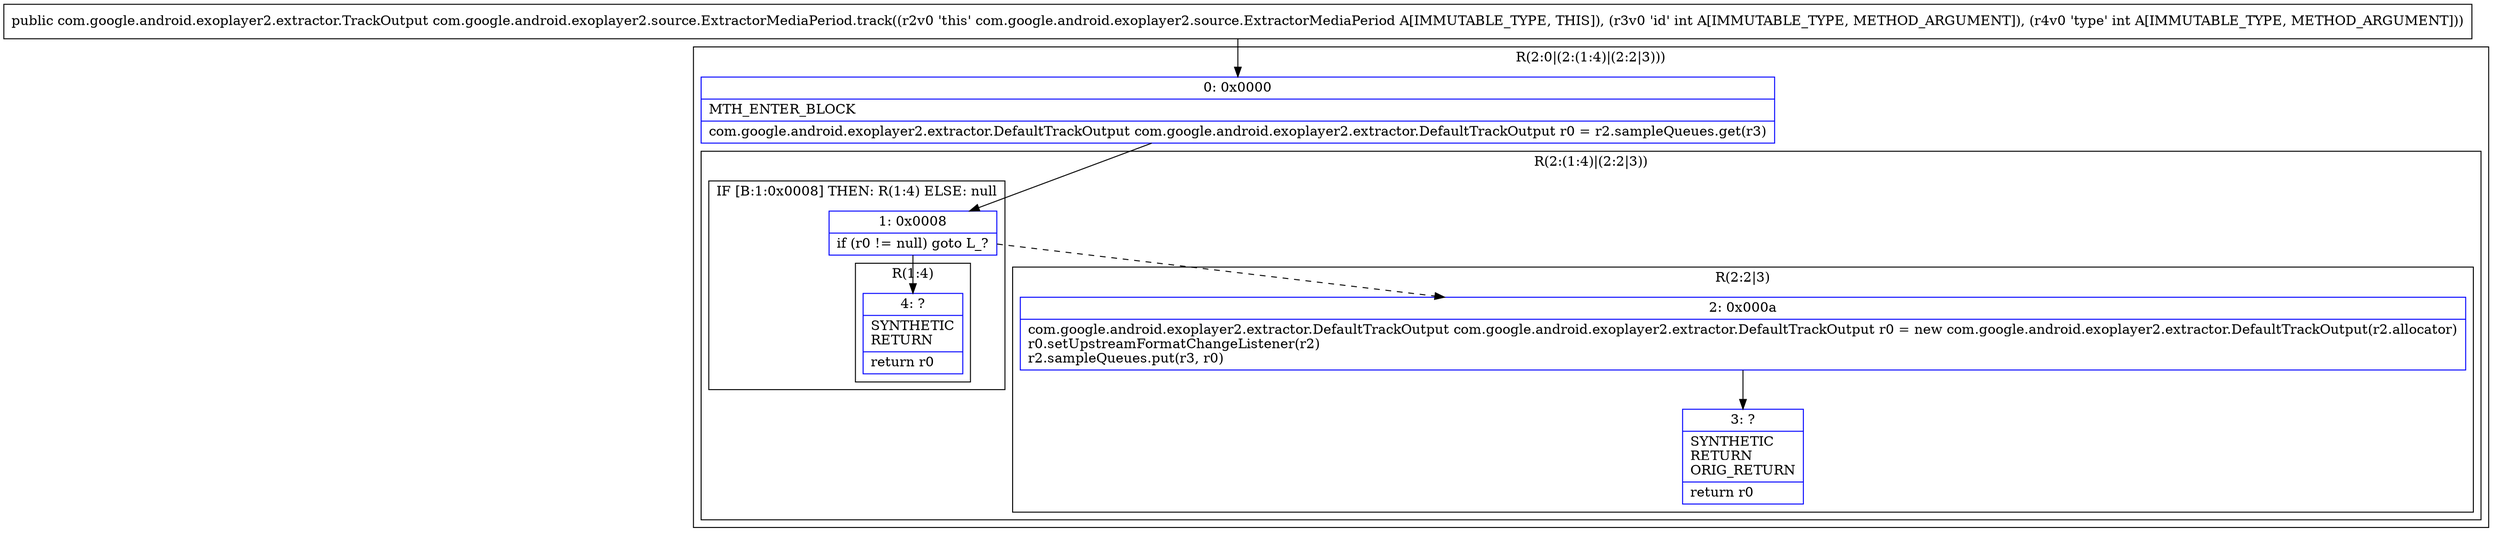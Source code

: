digraph "CFG forcom.google.android.exoplayer2.source.ExtractorMediaPeriod.track(II)Lcom\/google\/android\/exoplayer2\/extractor\/TrackOutput;" {
subgraph cluster_Region_2055921325 {
label = "R(2:0|(2:(1:4)|(2:2|3)))";
node [shape=record,color=blue];
Node_0 [shape=record,label="{0\:\ 0x0000|MTH_ENTER_BLOCK\l|com.google.android.exoplayer2.extractor.DefaultTrackOutput com.google.android.exoplayer2.extractor.DefaultTrackOutput r0 = r2.sampleQueues.get(r3)\l}"];
subgraph cluster_Region_219987185 {
label = "R(2:(1:4)|(2:2|3))";
node [shape=record,color=blue];
subgraph cluster_IfRegion_69409992 {
label = "IF [B:1:0x0008] THEN: R(1:4) ELSE: null";
node [shape=record,color=blue];
Node_1 [shape=record,label="{1\:\ 0x0008|if (r0 != null) goto L_?\l}"];
subgraph cluster_Region_1409598316 {
label = "R(1:4)";
node [shape=record,color=blue];
Node_4 [shape=record,label="{4\:\ ?|SYNTHETIC\lRETURN\l|return r0\l}"];
}
}
subgraph cluster_Region_1604302096 {
label = "R(2:2|3)";
node [shape=record,color=blue];
Node_2 [shape=record,label="{2\:\ 0x000a|com.google.android.exoplayer2.extractor.DefaultTrackOutput com.google.android.exoplayer2.extractor.DefaultTrackOutput r0 = new com.google.android.exoplayer2.extractor.DefaultTrackOutput(r2.allocator)\lr0.setUpstreamFormatChangeListener(r2)\lr2.sampleQueues.put(r3, r0)\l}"];
Node_3 [shape=record,label="{3\:\ ?|SYNTHETIC\lRETURN\lORIG_RETURN\l|return r0\l}"];
}
}
}
MethodNode[shape=record,label="{public com.google.android.exoplayer2.extractor.TrackOutput com.google.android.exoplayer2.source.ExtractorMediaPeriod.track((r2v0 'this' com.google.android.exoplayer2.source.ExtractorMediaPeriod A[IMMUTABLE_TYPE, THIS]), (r3v0 'id' int A[IMMUTABLE_TYPE, METHOD_ARGUMENT]), (r4v0 'type' int A[IMMUTABLE_TYPE, METHOD_ARGUMENT])) }"];
MethodNode -> Node_0;
Node_0 -> Node_1;
Node_1 -> Node_2[style=dashed];
Node_1 -> Node_4;
Node_2 -> Node_3;
}

